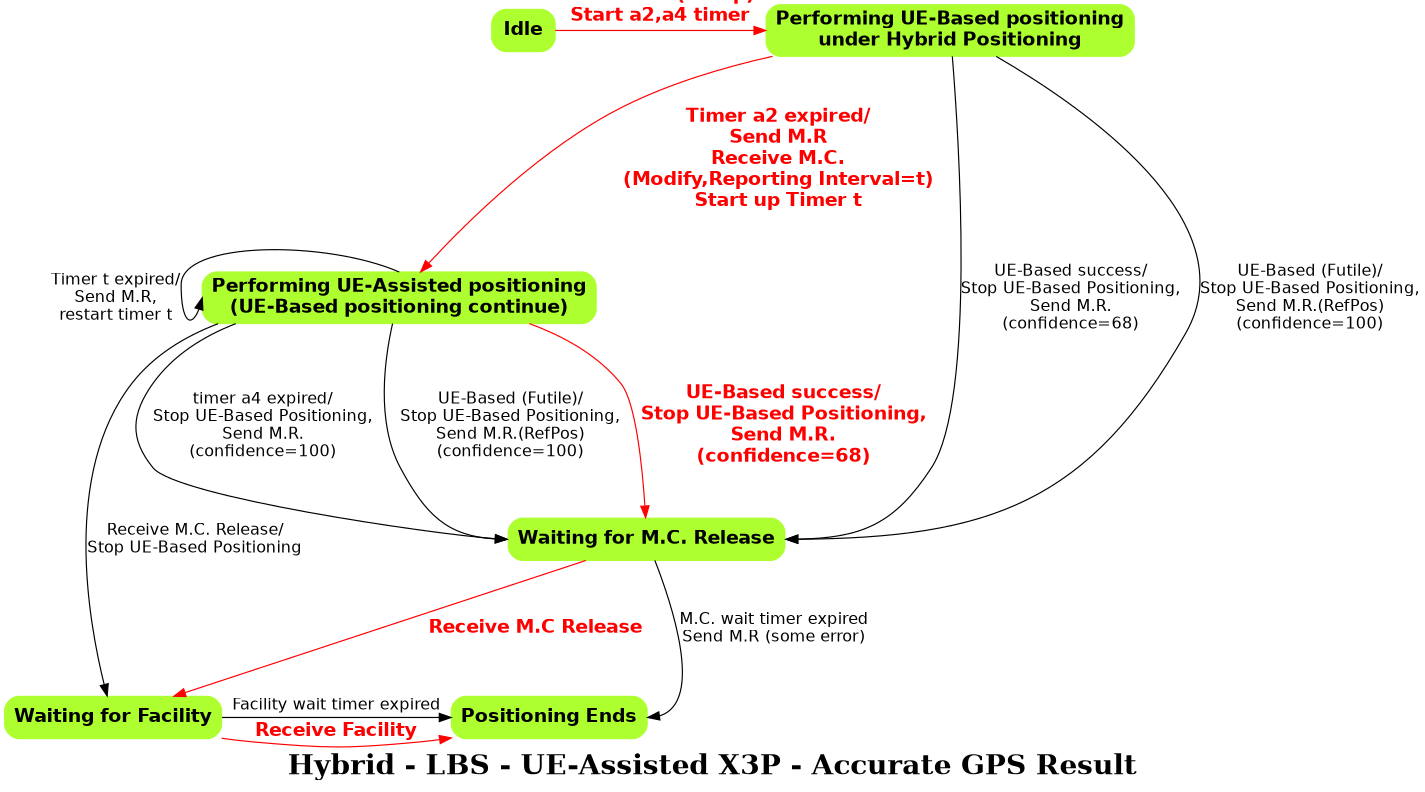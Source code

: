 digraph finite_state_machine {
	//rankdir=LR;
	rankdir=TB;
	ranksep=1.2;
	orientation=portrait;
	fontpath="C:\WINNT\Fonts";
	size="9.5,7.5";
	graph [	fontname = "Times-Bold",fontsize = 24,
//
//Use Case Title
//
		label = "Hybrid - LBS - UE-Assisted X3P - Accurate GPS Result"];
//
	node [shape=box,style="rounded,filled", color=greenyellow, fontname="Helvetica-Bold",fontsize=16];
	edge [fontname="Helvetica",fontsize=14];
//
// 	[fontname="Helvetica-Bold",fontsize=16, fontcolor=red, color=red]
//

//
// List of State
//
{ rank = same;
	Idle [label="Idle"];
	UE_Based [label="Performing UE-Based positioning\nunder Hybrid Positioning"];
}
	UE_Assisted [label="Performing UE-Assisted positioning\n(UE-Based positioning continue)"];
	Waiting_MC [label="Waiting for M.C. Release"];
{ rank = same;
	Waiting_Facility [label="Waiting for Facility"];
	End [label="Positioning Ends"];
}


//	UE_Based -> Waiting_MC [label = "UE-Based success/\nStop UE-Based Positioning,\nSend M.R.\n(confidence=68)"];


//
// Idle State
//
	Idle -> UE_Based [label = "Send M.C. (Setup)\nStart a2,a4 timer"
				,fontname="Helvetica-Bold",fontsize=16, fontcolor=red, color=red];


//
// UE Based State
//
	//
	//Transition to UE-Assisted	
	//
	UE_Based -> UE_Assisted [label="Timer a2 expired/\nSend M.R\nReceive M.C.\n(Modify,Reporting Interval=t)\nStart up Timer t"
				,fontname="Helvetica-Bold",fontsize=16, fontcolor=red, color=red];
	//
	//Transition to Waiting for M.C.	
	//
	UE_Based -> "Waiting_MC":e [label = "UE-Based success/\nStop UE-Based Positioning,\nSend M.R.\n(confidence=68)"];
	UE_Based -> "Waiting_MC":e [label = "UE-Based (Futile)/\nStop UE-Based Positioning,\nSend M.R.(RefPos)\n(confidence=100)"];
	//UE_Based -> "Waiting_MC":e [label = "Ref Position\naccurate enough/\nStop UE-Based Positioning,\nSend M.R.\n(confidence=0)"];
	
 	
//
// UE Assisted State
//

	//Loopback
	UE_Assisted:n -> UE_Assisted:w [label="Timer t expired/\nSend M.R,\nrestart timer t"];
	//
	//Transition to Waiting for M.C.	
	//
	UE_Assisted -> Waiting_MC:w [label = "timer a4 expired/\nStop UE-Based Positioning,\nSend M.R.\n(confidence=100)"];
	UE_Assisted -> Waiting_MC:w [label = "UE-Based (Futile)/\nStop UE-Based Positioning,\nSend M.R.(RefPos)\n(confidence=100)"];
	UE_Assisted -> Waiting_Facility [label = "Receive M.C. Release/\nStop UE-Based Positioning"];
	UE_Assisted -> Waiting_MC [label = "UE-Based success/\nStop UE-Based Positioning,\nSend M.R.\n(confidence=68)"
				,fontname="Helvetica-Bold",fontsize=16, fontcolor=red, color=red];


//
// Waiting for M.C. Release State
//
	Waiting_MC -> Waiting_Facility [label = "Receive M.C Release"
				,fontname="Helvetica-Bold",fontsize=16, fontcolor=red, color=red];
	Waiting_MC -> End:e [label = "M.C. wait timer expired\nSend M.R (some error)"];
//
// Waiting for Facility
//
	Waiting_Facility -> End [label="Facility wait timer expired"]; 
	Waiting_Facility -> End [label="Receive Facility"
				,fontname="Helvetica-Bold",fontsize=16, fontcolor=red, color=red];
 
//
// End State
//

}